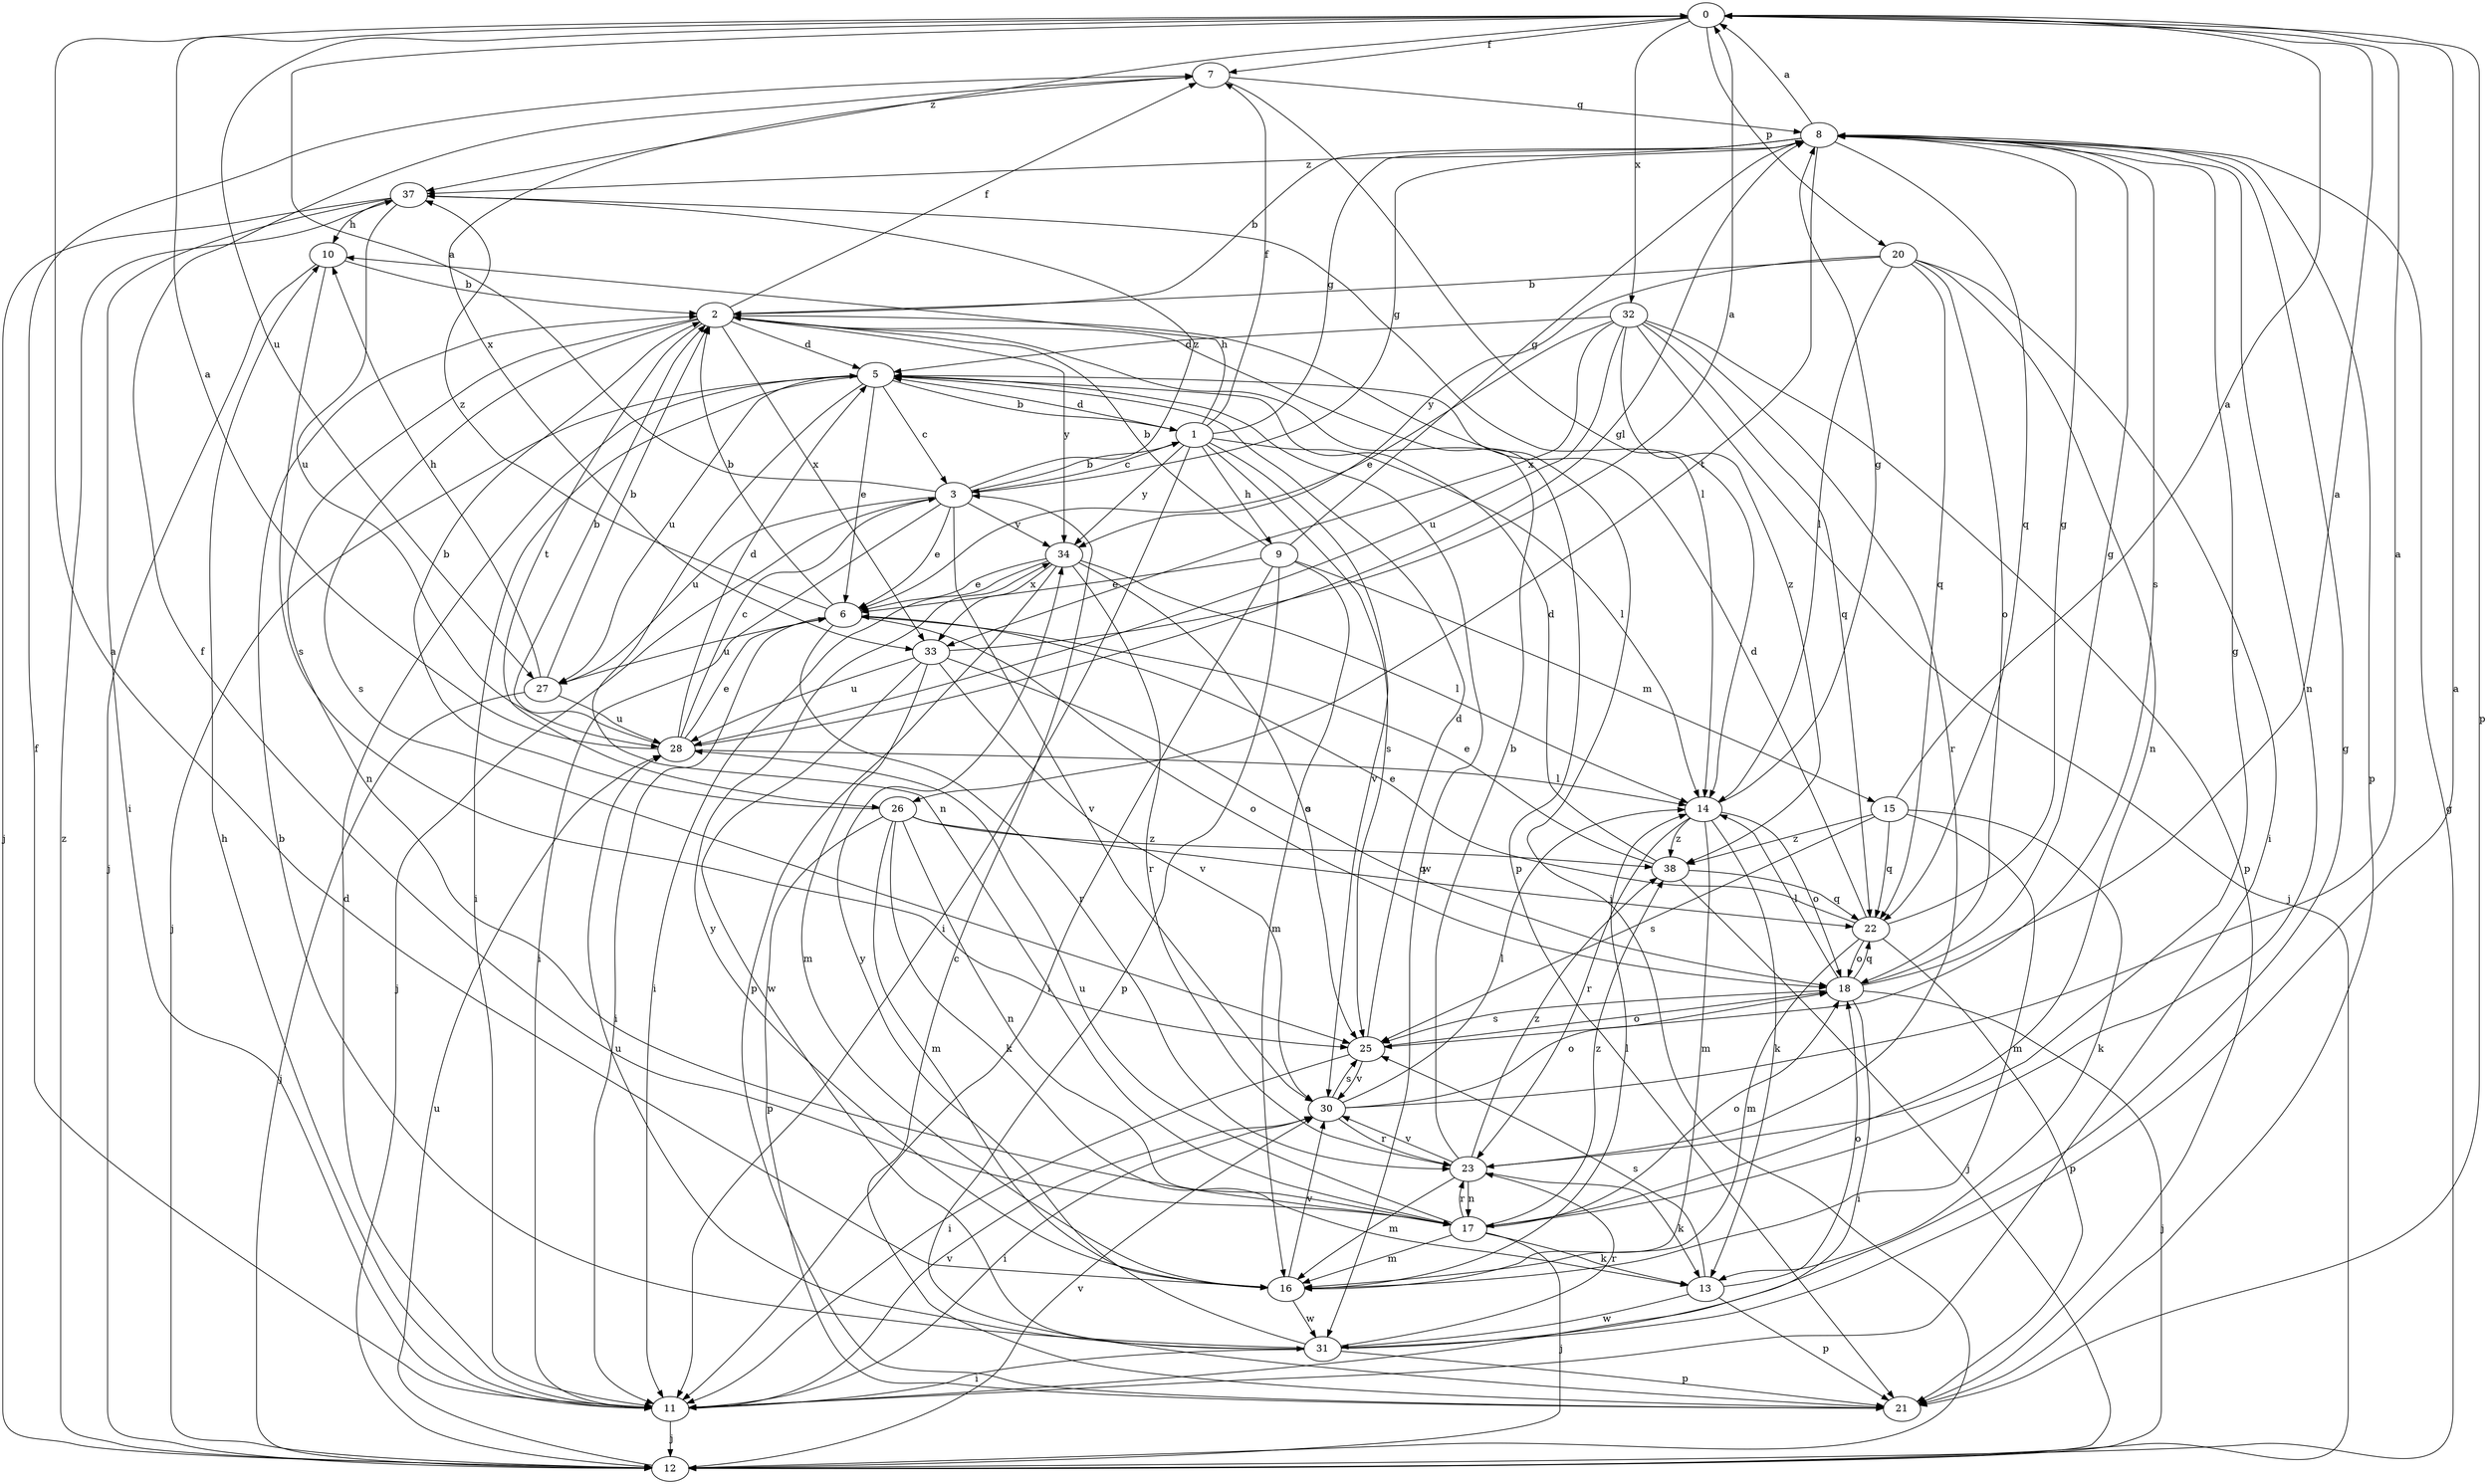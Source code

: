 strict digraph  {
0;
1;
2;
3;
5;
6;
7;
8;
9;
10;
11;
12;
13;
14;
15;
16;
17;
18;
20;
21;
22;
23;
25;
26;
27;
28;
30;
31;
32;
33;
34;
37;
38;
0 -> 7  [label=f];
0 -> 20  [label=p];
0 -> 21  [label=p];
0 -> 27  [label=u];
0 -> 32  [label=x];
0 -> 37  [label=z];
1 -> 3  [label=c];
1 -> 5  [label=d];
1 -> 7  [label=f];
1 -> 8  [label=g];
1 -> 9  [label=h];
1 -> 10  [label=h];
1 -> 11  [label=i];
1 -> 14  [label=l];
1 -> 25  [label=s];
1 -> 30  [label=v];
1 -> 34  [label=y];
2 -> 5  [label=d];
2 -> 7  [label=f];
2 -> 12  [label=j];
2 -> 17  [label=n];
2 -> 21  [label=p];
2 -> 25  [label=s];
2 -> 26  [label=t];
2 -> 33  [label=x];
2 -> 34  [label=y];
3 -> 0  [label=a];
3 -> 1  [label=b];
3 -> 6  [label=e];
3 -> 8  [label=g];
3 -> 11  [label=i];
3 -> 12  [label=j];
3 -> 27  [label=u];
3 -> 30  [label=v];
3 -> 34  [label=y];
3 -> 37  [label=z];
5 -> 1  [label=b];
5 -> 3  [label=c];
5 -> 6  [label=e];
5 -> 11  [label=i];
5 -> 12  [label=j];
5 -> 17  [label=n];
5 -> 27  [label=u];
5 -> 31  [label=w];
6 -> 2  [label=b];
6 -> 11  [label=i];
6 -> 18  [label=o];
6 -> 23  [label=r];
6 -> 27  [label=u];
6 -> 37  [label=z];
7 -> 8  [label=g];
7 -> 14  [label=l];
7 -> 33  [label=x];
8 -> 0  [label=a];
8 -> 2  [label=b];
8 -> 17  [label=n];
8 -> 21  [label=p];
8 -> 22  [label=q];
8 -> 25  [label=s];
8 -> 26  [label=t];
8 -> 37  [label=z];
9 -> 2  [label=b];
9 -> 6  [label=e];
9 -> 8  [label=g];
9 -> 11  [label=i];
9 -> 15  [label=m];
9 -> 16  [label=m];
9 -> 21  [label=p];
10 -> 2  [label=b];
10 -> 12  [label=j];
10 -> 25  [label=s];
11 -> 5  [label=d];
11 -> 7  [label=f];
11 -> 10  [label=h];
11 -> 12  [label=j];
11 -> 30  [label=v];
12 -> 8  [label=g];
12 -> 28  [label=u];
12 -> 30  [label=v];
12 -> 37  [label=z];
13 -> 18  [label=o];
13 -> 21  [label=p];
13 -> 25  [label=s];
13 -> 31  [label=w];
14 -> 8  [label=g];
14 -> 13  [label=k];
14 -> 16  [label=m];
14 -> 18  [label=o];
14 -> 23  [label=r];
14 -> 38  [label=z];
15 -> 0  [label=a];
15 -> 13  [label=k];
15 -> 16  [label=m];
15 -> 22  [label=q];
15 -> 25  [label=s];
15 -> 38  [label=z];
16 -> 0  [label=a];
16 -> 14  [label=l];
16 -> 30  [label=v];
16 -> 31  [label=w];
16 -> 34  [label=y];
17 -> 7  [label=f];
17 -> 12  [label=j];
17 -> 13  [label=k];
17 -> 16  [label=m];
17 -> 18  [label=o];
17 -> 23  [label=r];
17 -> 28  [label=u];
17 -> 38  [label=z];
18 -> 0  [label=a];
18 -> 8  [label=g];
18 -> 11  [label=i];
18 -> 12  [label=j];
18 -> 14  [label=l];
18 -> 22  [label=q];
18 -> 25  [label=s];
20 -> 2  [label=b];
20 -> 11  [label=i];
20 -> 14  [label=l];
20 -> 17  [label=n];
20 -> 18  [label=o];
20 -> 22  [label=q];
20 -> 34  [label=y];
21 -> 3  [label=c];
22 -> 5  [label=d];
22 -> 6  [label=e];
22 -> 8  [label=g];
22 -> 16  [label=m];
22 -> 18  [label=o];
22 -> 21  [label=p];
23 -> 2  [label=b];
23 -> 8  [label=g];
23 -> 13  [label=k];
23 -> 16  [label=m];
23 -> 17  [label=n];
23 -> 30  [label=v];
23 -> 38  [label=z];
25 -> 5  [label=d];
25 -> 11  [label=i];
25 -> 18  [label=o];
25 -> 30  [label=v];
26 -> 2  [label=b];
26 -> 13  [label=k];
26 -> 16  [label=m];
26 -> 17  [label=n];
26 -> 21  [label=p];
26 -> 22  [label=q];
26 -> 38  [label=z];
27 -> 2  [label=b];
27 -> 10  [label=h];
27 -> 12  [label=j];
27 -> 28  [label=u];
28 -> 0  [label=a];
28 -> 2  [label=b];
28 -> 3  [label=c];
28 -> 5  [label=d];
28 -> 6  [label=e];
28 -> 8  [label=g];
28 -> 14  [label=l];
30 -> 0  [label=a];
30 -> 11  [label=i];
30 -> 14  [label=l];
30 -> 18  [label=o];
30 -> 23  [label=r];
30 -> 25  [label=s];
31 -> 0  [label=a];
31 -> 2  [label=b];
31 -> 8  [label=g];
31 -> 11  [label=i];
31 -> 21  [label=p];
31 -> 23  [label=r];
31 -> 28  [label=u];
31 -> 34  [label=y];
32 -> 5  [label=d];
32 -> 6  [label=e];
32 -> 12  [label=j];
32 -> 21  [label=p];
32 -> 22  [label=q];
32 -> 23  [label=r];
32 -> 28  [label=u];
32 -> 33  [label=x];
32 -> 38  [label=z];
33 -> 0  [label=a];
33 -> 16  [label=m];
33 -> 18  [label=o];
33 -> 28  [label=u];
33 -> 30  [label=v];
33 -> 31  [label=w];
34 -> 6  [label=e];
34 -> 11  [label=i];
34 -> 14  [label=l];
34 -> 21  [label=p];
34 -> 23  [label=r];
34 -> 25  [label=s];
34 -> 33  [label=x];
37 -> 10  [label=h];
37 -> 11  [label=i];
37 -> 12  [label=j];
37 -> 14  [label=l];
37 -> 28  [label=u];
38 -> 5  [label=d];
38 -> 6  [label=e];
38 -> 12  [label=j];
38 -> 22  [label=q];
}
